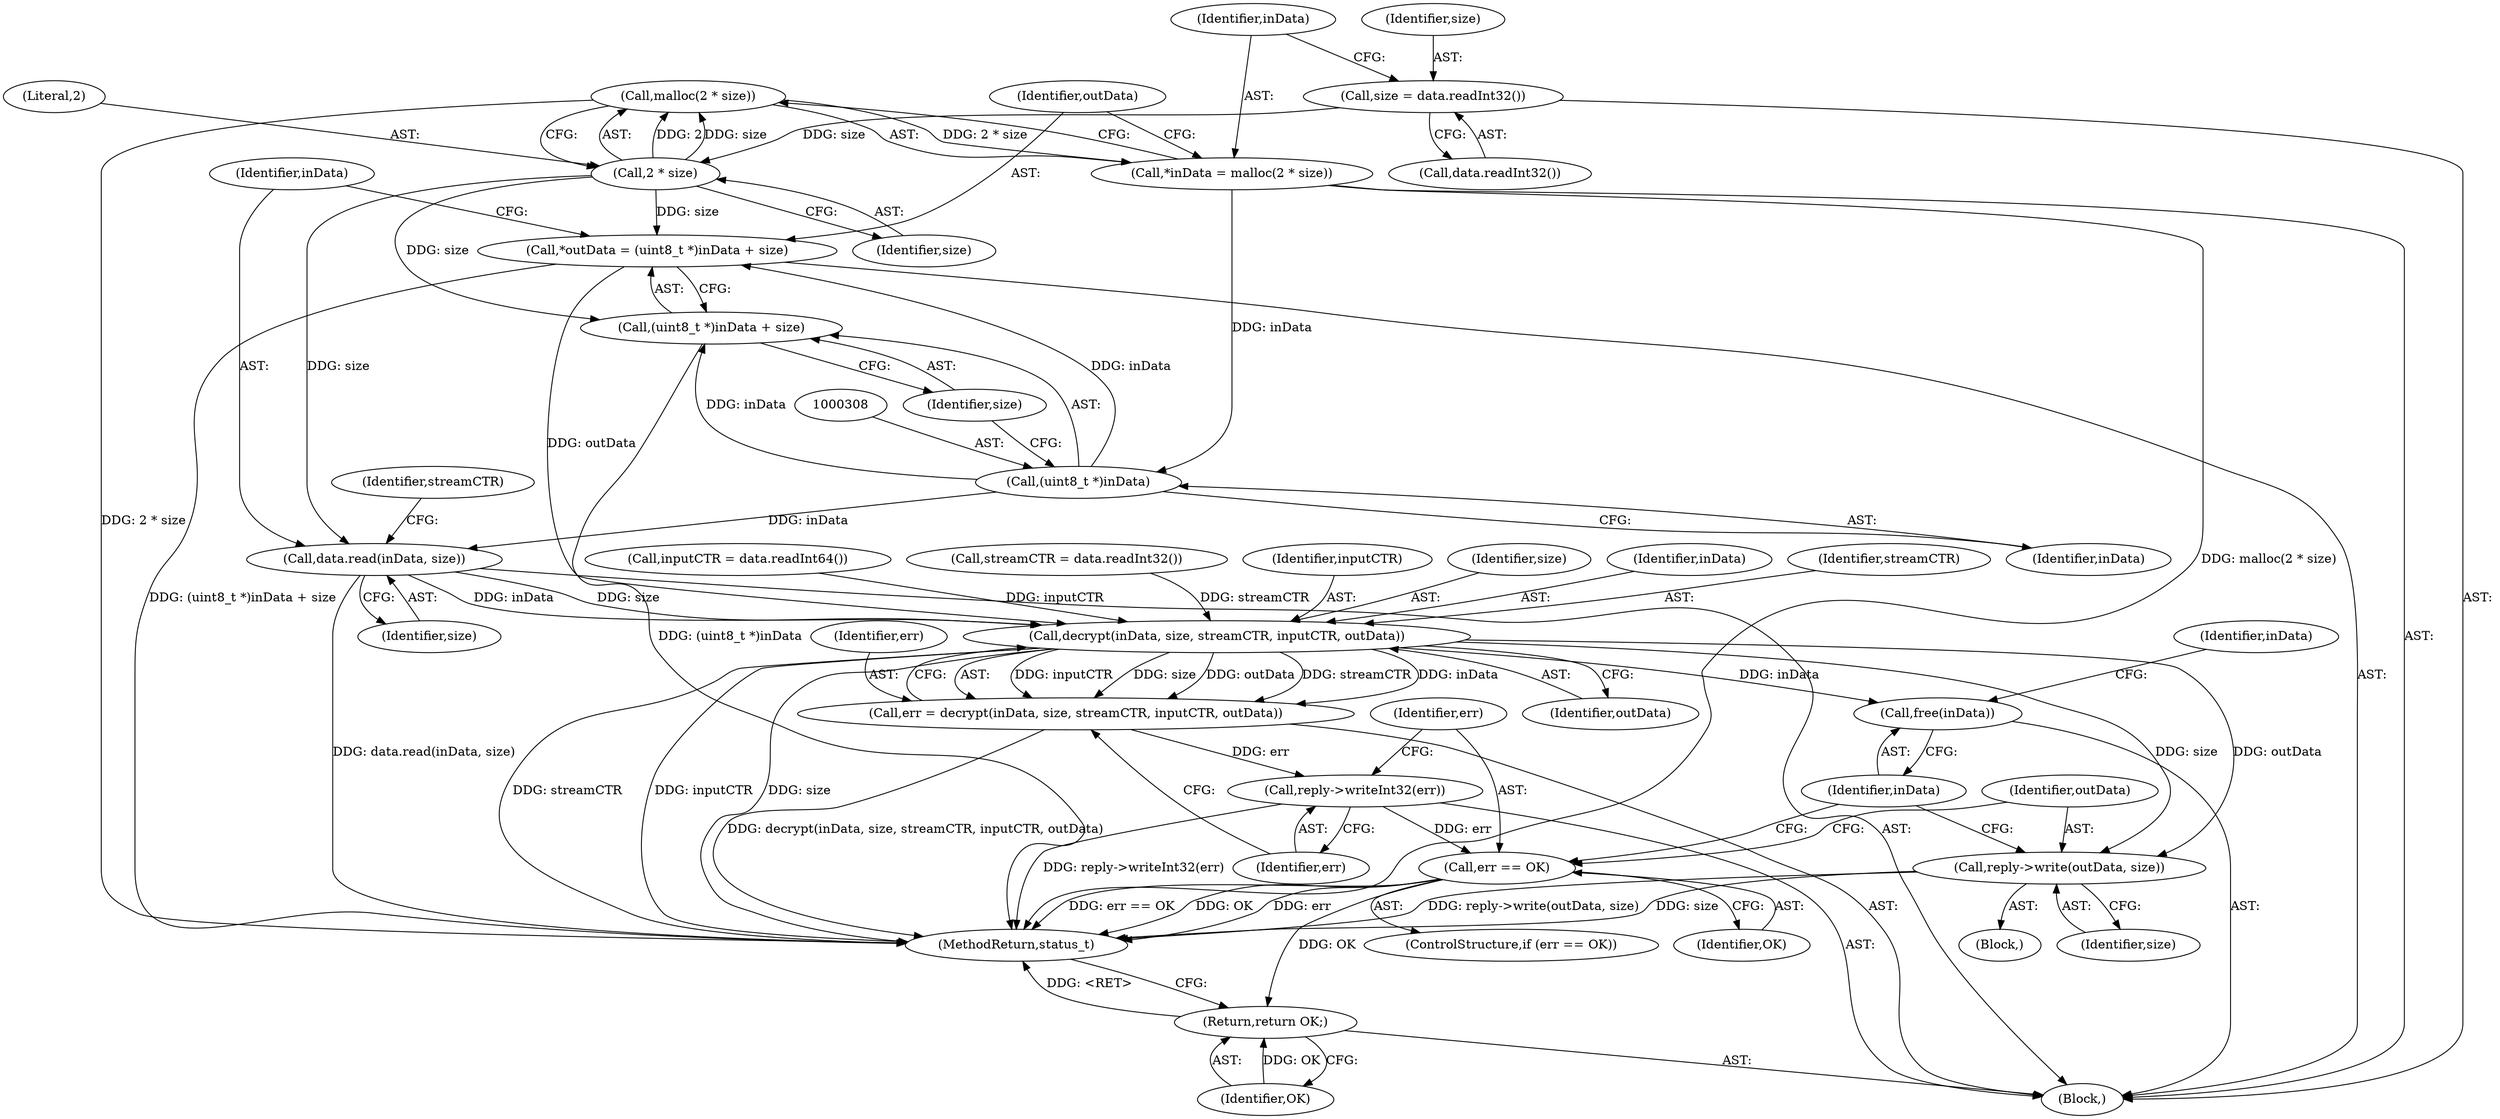 digraph "0_Android_c82e31a7039a03dca7b37c65b7890ba5c1e18ced@API" {
"1000299" [label="(Call,malloc(2 * size))"];
"1000300" [label="(Call,2 * size)"];
"1000293" [label="(Call,size = data.readInt32())"];
"1000297" [label="(Call,*inData = malloc(2 * size))"];
"1000307" [label="(Call,(uint8_t *)inData)"];
"1000304" [label="(Call,*outData = (uint8_t *)inData + size)"];
"1000325" [label="(Call,decrypt(inData, size, streamCTR, inputCTR, outData))"];
"1000323" [label="(Call,err = decrypt(inData, size, streamCTR, inputCTR, outData))"];
"1000331" [label="(Call,reply->writeInt32(err))"];
"1000334" [label="(Call,err == OK)"];
"1000348" [label="(Return,return OK;)"];
"1000338" [label="(Call,reply->write(outData, size))"];
"1000341" [label="(Call,free(inData))"];
"1000306" [label="(Call,(uint8_t *)inData + size)"];
"1000311" [label="(Call,data.read(inData, size))"];
"1000310" [label="(Identifier,size)"];
"1000331" [label="(Call,reply->writeInt32(err))"];
"1000301" [label="(Literal,2)"];
"1000335" [label="(Identifier,err)"];
"1000324" [label="(Identifier,err)"];
"1000342" [label="(Identifier,inData)"];
"1000337" [label="(Block,)"];
"1000298" [label="(Identifier,inData)"];
"1000297" [label="(Call,*inData = malloc(2 * size))"];
"1000344" [label="(Identifier,inData)"];
"1000311" [label="(Call,data.read(inData, size))"];
"1000319" [label="(Call,inputCTR = data.readInt64())"];
"1000295" [label="(Call,data.readInt32())"];
"1000315" [label="(Call,streamCTR = data.readInt32())"];
"1000336" [label="(Identifier,OK)"];
"1000291" [label="(Block,)"];
"1000325" [label="(Call,decrypt(inData, size, streamCTR, inputCTR, outData))"];
"1000348" [label="(Return,return OK;)"];
"1000329" [label="(Identifier,inputCTR)"];
"1000340" [label="(Identifier,size)"];
"1000309" [label="(Identifier,inData)"];
"1000357" [label="(MethodReturn,status_t)"];
"1000327" [label="(Identifier,size)"];
"1000293" [label="(Call,size = data.readInt32())"];
"1000339" [label="(Identifier,outData)"];
"1000307" [label="(Call,(uint8_t *)inData)"];
"1000306" [label="(Call,(uint8_t *)inData + size)"];
"1000300" [label="(Call,2 * size)"];
"1000334" [label="(Call,err == OK)"];
"1000349" [label="(Identifier,OK)"];
"1000323" [label="(Call,err = decrypt(inData, size, streamCTR, inputCTR, outData))"];
"1000304" [label="(Call,*outData = (uint8_t *)inData + size)"];
"1000312" [label="(Identifier,inData)"];
"1000341" [label="(Call,free(inData))"];
"1000326" [label="(Identifier,inData)"];
"1000313" [label="(Identifier,size)"];
"1000316" [label="(Identifier,streamCTR)"];
"1000302" [label="(Identifier,size)"];
"1000299" [label="(Call,malloc(2 * size))"];
"1000294" [label="(Identifier,size)"];
"1000305" [label="(Identifier,outData)"];
"1000338" [label="(Call,reply->write(outData, size))"];
"1000330" [label="(Identifier,outData)"];
"1000332" [label="(Identifier,err)"];
"1000333" [label="(ControlStructure,if (err == OK))"];
"1000328" [label="(Identifier,streamCTR)"];
"1000299" -> "1000297"  [label="AST: "];
"1000299" -> "1000300"  [label="CFG: "];
"1000300" -> "1000299"  [label="AST: "];
"1000297" -> "1000299"  [label="CFG: "];
"1000299" -> "1000357"  [label="DDG: 2 * size"];
"1000299" -> "1000297"  [label="DDG: 2 * size"];
"1000300" -> "1000299"  [label="DDG: 2"];
"1000300" -> "1000299"  [label="DDG: size"];
"1000300" -> "1000302"  [label="CFG: "];
"1000301" -> "1000300"  [label="AST: "];
"1000302" -> "1000300"  [label="AST: "];
"1000293" -> "1000300"  [label="DDG: size"];
"1000300" -> "1000304"  [label="DDG: size"];
"1000300" -> "1000306"  [label="DDG: size"];
"1000300" -> "1000311"  [label="DDG: size"];
"1000293" -> "1000291"  [label="AST: "];
"1000293" -> "1000295"  [label="CFG: "];
"1000294" -> "1000293"  [label="AST: "];
"1000295" -> "1000293"  [label="AST: "];
"1000298" -> "1000293"  [label="CFG: "];
"1000297" -> "1000291"  [label="AST: "];
"1000298" -> "1000297"  [label="AST: "];
"1000305" -> "1000297"  [label="CFG: "];
"1000297" -> "1000357"  [label="DDG: malloc(2 * size)"];
"1000297" -> "1000307"  [label="DDG: inData"];
"1000307" -> "1000306"  [label="AST: "];
"1000307" -> "1000309"  [label="CFG: "];
"1000308" -> "1000307"  [label="AST: "];
"1000309" -> "1000307"  [label="AST: "];
"1000310" -> "1000307"  [label="CFG: "];
"1000307" -> "1000304"  [label="DDG: inData"];
"1000307" -> "1000306"  [label="DDG: inData"];
"1000307" -> "1000311"  [label="DDG: inData"];
"1000304" -> "1000291"  [label="AST: "];
"1000304" -> "1000306"  [label="CFG: "];
"1000305" -> "1000304"  [label="AST: "];
"1000306" -> "1000304"  [label="AST: "];
"1000312" -> "1000304"  [label="CFG: "];
"1000304" -> "1000357"  [label="DDG: (uint8_t *)inData + size"];
"1000304" -> "1000325"  [label="DDG: outData"];
"1000325" -> "1000323"  [label="AST: "];
"1000325" -> "1000330"  [label="CFG: "];
"1000326" -> "1000325"  [label="AST: "];
"1000327" -> "1000325"  [label="AST: "];
"1000328" -> "1000325"  [label="AST: "];
"1000329" -> "1000325"  [label="AST: "];
"1000330" -> "1000325"  [label="AST: "];
"1000323" -> "1000325"  [label="CFG: "];
"1000325" -> "1000357"  [label="DDG: streamCTR"];
"1000325" -> "1000357"  [label="DDG: inputCTR"];
"1000325" -> "1000357"  [label="DDG: size"];
"1000325" -> "1000323"  [label="DDG: inputCTR"];
"1000325" -> "1000323"  [label="DDG: size"];
"1000325" -> "1000323"  [label="DDG: outData"];
"1000325" -> "1000323"  [label="DDG: streamCTR"];
"1000325" -> "1000323"  [label="DDG: inData"];
"1000311" -> "1000325"  [label="DDG: inData"];
"1000311" -> "1000325"  [label="DDG: size"];
"1000315" -> "1000325"  [label="DDG: streamCTR"];
"1000319" -> "1000325"  [label="DDG: inputCTR"];
"1000325" -> "1000338"  [label="DDG: outData"];
"1000325" -> "1000338"  [label="DDG: size"];
"1000325" -> "1000341"  [label="DDG: inData"];
"1000323" -> "1000291"  [label="AST: "];
"1000324" -> "1000323"  [label="AST: "];
"1000332" -> "1000323"  [label="CFG: "];
"1000323" -> "1000357"  [label="DDG: decrypt(inData, size, streamCTR, inputCTR, outData)"];
"1000323" -> "1000331"  [label="DDG: err"];
"1000331" -> "1000291"  [label="AST: "];
"1000331" -> "1000332"  [label="CFG: "];
"1000332" -> "1000331"  [label="AST: "];
"1000335" -> "1000331"  [label="CFG: "];
"1000331" -> "1000357"  [label="DDG: reply->writeInt32(err)"];
"1000331" -> "1000334"  [label="DDG: err"];
"1000334" -> "1000333"  [label="AST: "];
"1000334" -> "1000336"  [label="CFG: "];
"1000335" -> "1000334"  [label="AST: "];
"1000336" -> "1000334"  [label="AST: "];
"1000339" -> "1000334"  [label="CFG: "];
"1000342" -> "1000334"  [label="CFG: "];
"1000334" -> "1000357"  [label="DDG: err == OK"];
"1000334" -> "1000357"  [label="DDG: OK"];
"1000334" -> "1000357"  [label="DDG: err"];
"1000334" -> "1000348"  [label="DDG: OK"];
"1000348" -> "1000291"  [label="AST: "];
"1000348" -> "1000349"  [label="CFG: "];
"1000349" -> "1000348"  [label="AST: "];
"1000357" -> "1000348"  [label="CFG: "];
"1000348" -> "1000357"  [label="DDG: <RET>"];
"1000349" -> "1000348"  [label="DDG: OK"];
"1000338" -> "1000337"  [label="AST: "];
"1000338" -> "1000340"  [label="CFG: "];
"1000339" -> "1000338"  [label="AST: "];
"1000340" -> "1000338"  [label="AST: "];
"1000342" -> "1000338"  [label="CFG: "];
"1000338" -> "1000357"  [label="DDG: reply->write(outData, size)"];
"1000338" -> "1000357"  [label="DDG: size"];
"1000341" -> "1000291"  [label="AST: "];
"1000341" -> "1000342"  [label="CFG: "];
"1000342" -> "1000341"  [label="AST: "];
"1000344" -> "1000341"  [label="CFG: "];
"1000306" -> "1000310"  [label="CFG: "];
"1000310" -> "1000306"  [label="AST: "];
"1000306" -> "1000357"  [label="DDG: (uint8_t *)inData"];
"1000311" -> "1000291"  [label="AST: "];
"1000311" -> "1000313"  [label="CFG: "];
"1000312" -> "1000311"  [label="AST: "];
"1000313" -> "1000311"  [label="AST: "];
"1000316" -> "1000311"  [label="CFG: "];
"1000311" -> "1000357"  [label="DDG: data.read(inData, size)"];
}
